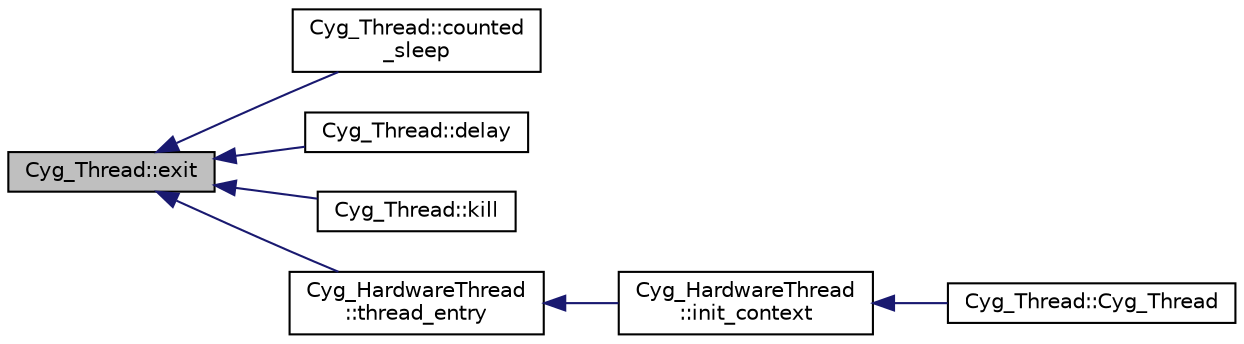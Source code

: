 digraph "Cyg_Thread::exit"
{
  edge [fontname="Helvetica",fontsize="10",labelfontname="Helvetica",labelfontsize="10"];
  node [fontname="Helvetica",fontsize="10",shape=record];
  rankdir="LR";
  Node1 [label="Cyg_Thread::exit",height=0.2,width=0.4,color="black", fillcolor="grey75", style="filled" fontcolor="black"];
  Node1 -> Node2 [dir="back",color="midnightblue",fontsize="10",style="solid",fontname="Helvetica"];
  Node2 [label="Cyg_Thread::counted\l_sleep",height=0.2,width=0.4,color="black", fillcolor="white", style="filled",URL="$class_cyg___thread.html#aaf9b4fc5afa2c960f564b6701287663c"];
  Node1 -> Node3 [dir="back",color="midnightblue",fontsize="10",style="solid",fontname="Helvetica"];
  Node3 [label="Cyg_Thread::delay",height=0.2,width=0.4,color="black", fillcolor="white", style="filled",URL="$class_cyg___thread.html#a5bea2b207ab7788d560fa2bc98334b7d"];
  Node1 -> Node4 [dir="back",color="midnightblue",fontsize="10",style="solid",fontname="Helvetica"];
  Node4 [label="Cyg_Thread::kill",height=0.2,width=0.4,color="black", fillcolor="white", style="filled",URL="$class_cyg___thread.html#aa2ccfc563049b0f7e77ebbafb5df7eca"];
  Node1 -> Node5 [dir="back",color="midnightblue",fontsize="10",style="solid",fontname="Helvetica"];
  Node5 [label="Cyg_HardwareThread\l::thread_entry",height=0.2,width=0.4,color="black", fillcolor="white", style="filled",URL="$class_cyg___hardware_thread.html#af951e39bf5d2fcc71329274afd3f7ae3"];
  Node5 -> Node6 [dir="back",color="midnightblue",fontsize="10",style="solid",fontname="Helvetica"];
  Node6 [label="Cyg_HardwareThread\l::init_context",height=0.2,width=0.4,color="black", fillcolor="white", style="filled",URL="$class_cyg___hardware_thread.html#aee6c6a52409a0882697917ec16875260"];
  Node6 -> Node7 [dir="back",color="midnightblue",fontsize="10",style="solid",fontname="Helvetica"];
  Node7 [label="Cyg_Thread::Cyg_Thread",height=0.2,width=0.4,color="black", fillcolor="white", style="filled",URL="$class_cyg___thread.html#a13efd27904ba3f891eeb1fc56d7c1865"];
}
